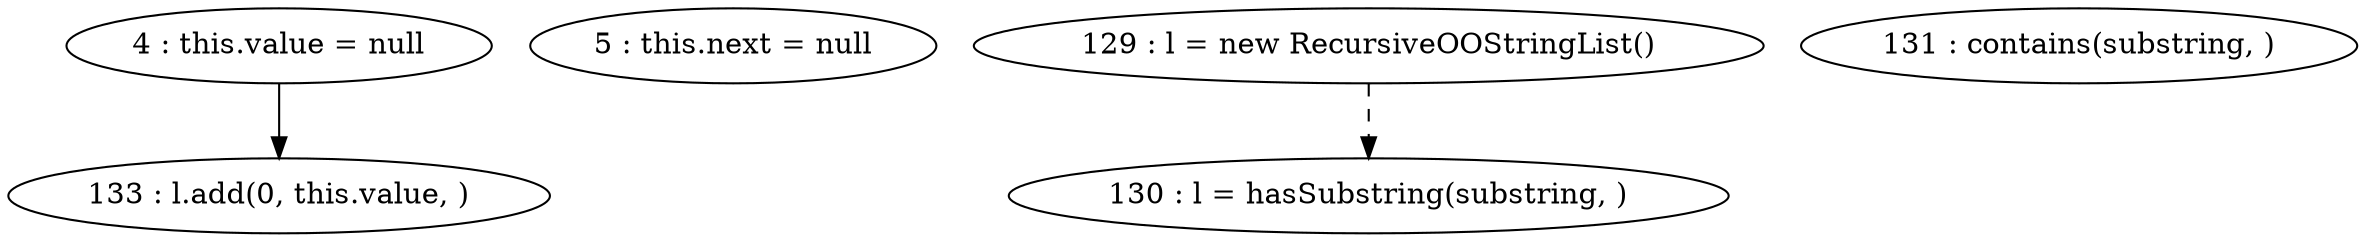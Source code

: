 digraph G {
"4 : this.value = null"
"4 : this.value = null" -> "133 : l.add(0, this.value, )"
"5 : this.next = null"
"129 : l = new RecursiveOOStringList()"
"129 : l = new RecursiveOOStringList()" -> "130 : l = hasSubstring(substring, )" [style=dashed]
"130 : l = hasSubstring(substring, )"
"131 : contains(substring, )"
"133 : l.add(0, this.value, )"
}